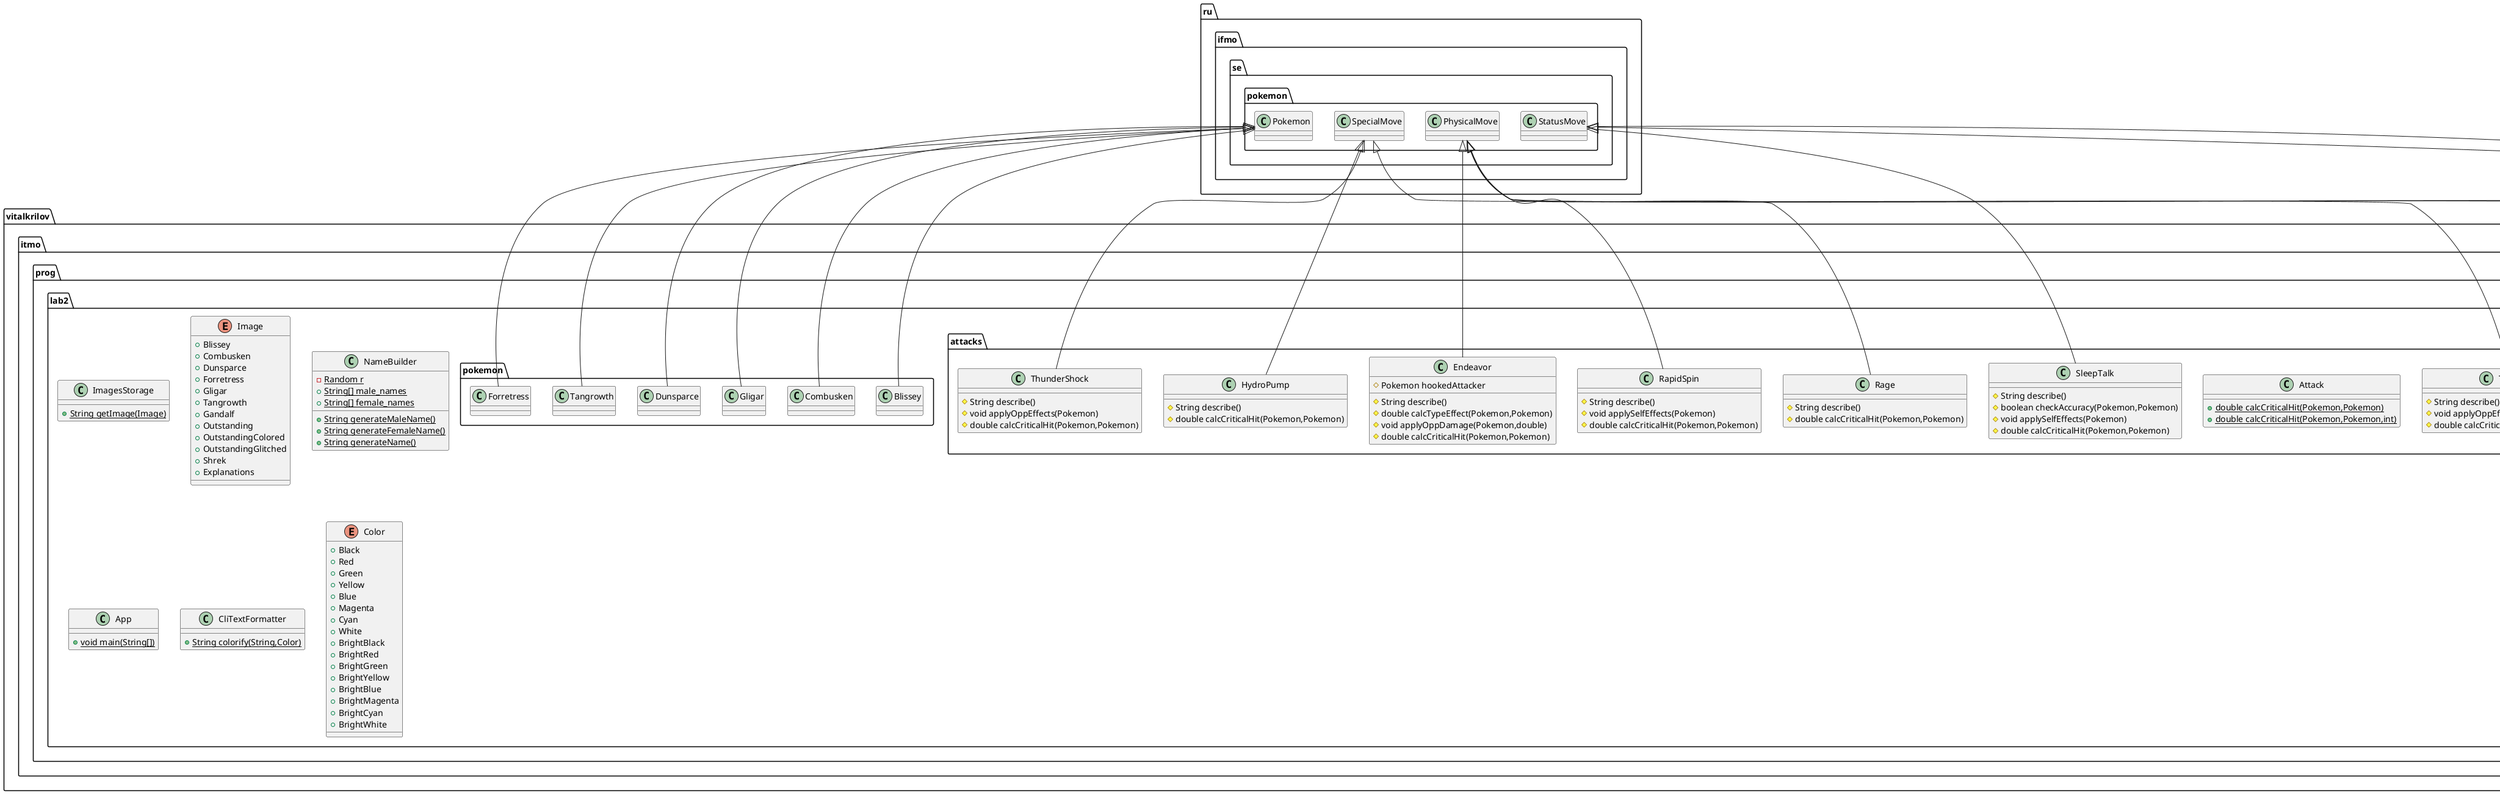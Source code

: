 @startuml
class vitalkrilov.itmo.prog.lab2.attacks.HealBell {
# String describe()
# void applySelfEffects(Pokemon)
# boolean checkAccuracy(Pokemon,Pokemon)
# double calcCriticalHit(Pokemon,Pokemon)
}
class vitalkrilov.itmo.prog.lab2.pokemon.Dunsparce {
}
class vitalkrilov.itmo.prog.lab2.ImagesStorage {
+ {static} String getImage(Image)
}
enum vitalkrilov.itmo.prog.lab2.Image {
+  Blissey
+  Combusken
+  Dunsparce
+  Forretress
+  Gligar
+  Tangrowth
+  Gandalf
+  Outstanding
+  OutstandingColored
+  OutstandingGlitched
+  Shrek
+  Explanations
}
class vitalkrilov.itmo.prog.lab2.attacks.ShadowPunch {
# String describe()
# boolean checkAccuracy(Pokemon,Pokemon)
# double calcCriticalHit(Pokemon,Pokemon)
}
class vitalkrilov.itmo.prog.lab2.pokemon.Tangrowth {
}
class vitalkrilov.itmo.prog.lab2.attacks.Thunderbolt {
# String describe()
# void applyOppEffects(Pokemon)
# double calcCriticalHit(Pokemon,Pokemon)
}
class vitalkrilov.itmo.prog.lab2.attacks.ThunderWave {
# String describe()
# double calcCriticalHit(Pokemon,Pokemon)
}
class vitalkrilov.itmo.prog.lab2.attacks.CrossChop {
# String describe()
# double calcCriticalHit(Pokemon,Pokemon)
}
class vitalkrilov.itmo.prog.lab2.attacks.Attack {
+ {static} double calcCriticalHit(Pokemon,Pokemon)
+ {static} double calcCriticalHit(Pokemon,Pokemon,int)
}
class vitalkrilov.itmo.prog.lab2.pokemon.Forretress {
}
class vitalkrilov.itmo.prog.lab2.attacks.Endeavor {
# Pokemon hookedAttacker
# String describe()
# double calcTypeEffect(Pokemon,Pokemon)
# void applyOppDamage(Pokemon,double)
# double calcCriticalHit(Pokemon,Pokemon)
}
class vitalkrilov.itmo.prog.lab2.NameBuilder {
- {static} Random r
+ {static} String[] male_names
+ {static} String[] female_names
+ {static} String generateMaleName()
+ {static} String generateFemaleName()
+ {static} String generateName()
}
class vitalkrilov.itmo.prog.lab2.App {
+ {static} void main(String[])
}
class vitalkrilov.itmo.prog.lab2.attacks.HydroPump {
# String describe()
# double calcCriticalHit(Pokemon,Pokemon)
}
class vitalkrilov.itmo.prog.lab2.attacks.ThunderShock {
# String describe()
# void applyOppEffects(Pokemon)
# double calcCriticalHit(Pokemon,Pokemon)
}
class vitalkrilov.itmo.prog.lab2.attacks.SleepTalk {
# String describe()
# boolean checkAccuracy(Pokemon,Pokemon)
# void applySelfEffects(Pokemon)
# double calcCriticalHit(Pokemon,Pokemon)
}
class vitalkrilov.itmo.prog.lab2.attacks.RapidSpin {
# String describe()
# void applySelfEffects(Pokemon)
# double calcCriticalHit(Pokemon,Pokemon)
}
class vitalkrilov.itmo.prog.lab2.pokemon.Blissey {
}
class vitalkrilov.itmo.prog.lab2.CliTextFormatter {
+ {static} String colorify(String,Color)
}
enum vitalkrilov.itmo.prog.lab2.Color {
+  Black
+  Red
+  Green
+  Yellow
+  Blue
+  Magenta
+  Cyan
+  White
+  BrightBlack
+  BrightRed
+  BrightGreen
+  BrightYellow
+  BrightBlue
+  BrightMagenta
+  BrightCyan
+  BrightWhite
}
class vitalkrilov.itmo.prog.lab2.pokemon.Combusken {
}
class vitalkrilov.itmo.prog.lab2.attacks.Rage {
# String describe()
# double calcCriticalHit(Pokemon,Pokemon)
}
class vitalkrilov.itmo.prog.lab2.pokemon.Gligar {
}


ru.ifmo.se.pokemon.StatusMove <|-- vitalkrilov.itmo.prog.lab2.attacks.HealBell
ru.ifmo.se.pokemon.Pokemon <|-- vitalkrilov.itmo.prog.lab2.pokemon.Dunsparce
ru.ifmo.se.pokemon.PhysicalMove <|-- vitalkrilov.itmo.prog.lab2.attacks.ShadowPunch
ru.ifmo.se.pokemon.Pokemon <|-- vitalkrilov.itmo.prog.lab2.pokemon.Tangrowth
ru.ifmo.se.pokemon.SpecialMove <|-- vitalkrilov.itmo.prog.lab2.attacks.Thunderbolt
ru.ifmo.se.pokemon.StatusMove <|-- vitalkrilov.itmo.prog.lab2.attacks.ThunderWave
ru.ifmo.se.pokemon.PhysicalMove <|-- vitalkrilov.itmo.prog.lab2.attacks.CrossChop
ru.ifmo.se.pokemon.Pokemon <|-- vitalkrilov.itmo.prog.lab2.pokemon.Forretress
ru.ifmo.se.pokemon.PhysicalMove <|-- vitalkrilov.itmo.prog.lab2.attacks.Endeavor
ru.ifmo.se.pokemon.SpecialMove <|-- vitalkrilov.itmo.prog.lab2.attacks.HydroPump
ru.ifmo.se.pokemon.SpecialMove <|-- vitalkrilov.itmo.prog.lab2.attacks.ThunderShock
ru.ifmo.se.pokemon.StatusMove <|-- vitalkrilov.itmo.prog.lab2.attacks.SleepTalk
ru.ifmo.se.pokemon.PhysicalMove <|-- vitalkrilov.itmo.prog.lab2.attacks.RapidSpin
ru.ifmo.se.pokemon.Pokemon <|-- vitalkrilov.itmo.prog.lab2.pokemon.Blissey
ru.ifmo.se.pokemon.Pokemon <|-- vitalkrilov.itmo.prog.lab2.pokemon.Combusken
ru.ifmo.se.pokemon.PhysicalMove <|-- vitalkrilov.itmo.prog.lab2.attacks.Rage
ru.ifmo.se.pokemon.Pokemon <|-- vitalkrilov.itmo.prog.lab2.pokemon.Gligar
@enduml